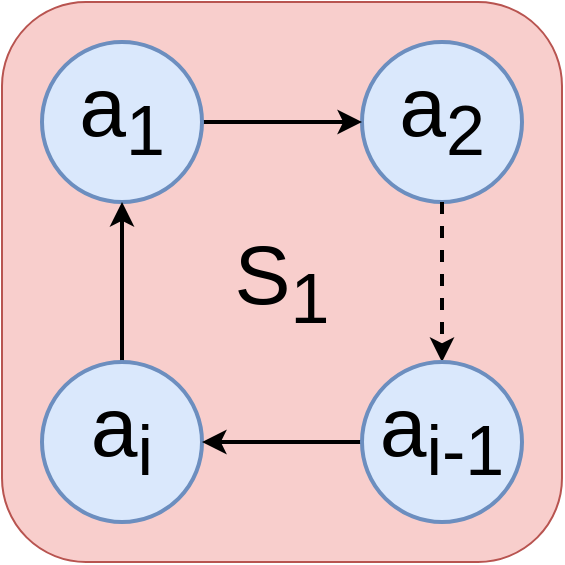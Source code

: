 <mxfile version="16.5.1" type="device"><diagram id="AQ09Z05qpxtuqYp5faEG" name="Page-1"><mxGraphModel dx="868" dy="553" grid="1" gridSize="10" guides="1" tooltips="1" connect="1" arrows="1" fold="1" page="1" pageScale="1" pageWidth="827" pageHeight="1169" math="0" shadow="0"><root><mxCell id="0"/><mxCell id="1" parent="0"/><mxCell id="iwH_INOrFY5MMmnz3C4i-20" value="S&lt;sub&gt;1&lt;/sub&gt;" style="rounded=1;whiteSpace=wrap;html=1;fontSize=42;fillColor=#f8cecc;strokeColor=#b85450;" parent="1" vertex="1"><mxGeometry x="120" y="120" width="280" height="280" as="geometry"/></mxCell><mxCell id="oCd5-6TKFUIeA6t3MjqD-12" value="a&lt;sub&gt;2&lt;/sub&gt;" style="ellipse;whiteSpace=wrap;html=1;aspect=fixed;spacingTop=-8;strokeWidth=2;fillColor=#dae8fc;strokeColor=#6c8ebf;fontSize=42;" parent="1" vertex="1"><mxGeometry x="300" y="140" width="80" height="80" as="geometry"/></mxCell><mxCell id="oCd5-6TKFUIeA6t3MjqD-13" style="edgeStyle=orthogonalEdgeStyle;rounded=0;orthogonalLoop=1;jettySize=auto;html=1;exitX=0.5;exitY=1;exitDx=0;exitDy=0;dashed=1;strokeWidth=2;jumpSize=0;jumpStyle=none;sourcePerimeterSpacing=0;targetPerimeterSpacing=0;endArrow=classic;endFill=1;strokeColor=#000000;fillColor=#f5f5f5;fontSize=42;entryX=0.5;entryY=0;entryDx=0;entryDy=0;" parent="1" source="oCd5-6TKFUIeA6t3MjqD-12" target="iwH_INOrFY5MMmnz3C4i-18" edge="1"><mxGeometry relative="1" as="geometry"><mxPoint x="340.0" y="380" as="sourcePoint"/><mxPoint x="340" y="340" as="targetPoint"/></mxGeometry></mxCell><mxCell id="oCd5-6TKFUIeA6t3MjqD-28" style="edgeStyle=orthogonalEdgeStyle;rounded=0;jumpStyle=none;jumpSize=0;orthogonalLoop=1;jettySize=auto;html=1;exitX=1;exitY=0.5;exitDx=0;exitDy=0;entryX=0;entryY=0.5;entryDx=0;entryDy=0;endArrow=classic;endFill=1;sourcePerimeterSpacing=0;targetPerimeterSpacing=0;strokeColor=#000000;strokeWidth=2;fontSize=42;" parent="1" source="oCd5-6TKFUIeA6t3MjqD-21" target="oCd5-6TKFUIeA6t3MjqD-12" edge="1"><mxGeometry relative="1" as="geometry"/></mxCell><mxCell id="oCd5-6TKFUIeA6t3MjqD-21" value="a&lt;sub&gt;1&lt;/sub&gt;" style="ellipse;whiteSpace=wrap;html=1;aspect=fixed;spacingTop=-8;strokeWidth=2;fillColor=#dae8fc;strokeColor=#6c8ebf;fontSize=42;" parent="1" vertex="1"><mxGeometry x="140" y="140" width="80" height="80" as="geometry"/></mxCell><mxCell id="iwH_INOrFY5MMmnz3C4i-1" style="edgeStyle=orthogonalEdgeStyle;rounded=0;orthogonalLoop=1;jettySize=auto;html=1;exitX=0.5;exitY=0;exitDx=0;exitDy=0;entryX=0.5;entryY=1;entryDx=0;entryDy=0;strokeWidth=2;fontSize=42;" parent="1" source="oCd5-6TKFUIeA6t3MjqD-23" target="oCd5-6TKFUIeA6t3MjqD-21" edge="1"><mxGeometry relative="1" as="geometry"/></mxCell><mxCell id="oCd5-6TKFUIeA6t3MjqD-23" value="a&lt;sub&gt;i&lt;/sub&gt;" style="ellipse;whiteSpace=wrap;html=1;aspect=fixed;spacingTop=-8;strokeWidth=2;fillColor=#dae8fc;strokeColor=#6c8ebf;fontSize=42;" parent="1" vertex="1"><mxGeometry x="140" y="300" width="80" height="80" as="geometry"/></mxCell><mxCell id="iwH_INOrFY5MMmnz3C4i-19" style="edgeStyle=orthogonalEdgeStyle;rounded=0;orthogonalLoop=1;jettySize=auto;html=1;exitX=0;exitY=0.5;exitDx=0;exitDy=0;entryX=1;entryY=0.5;entryDx=0;entryDy=0;fontSize=42;endArrow=classic;endFill=1;strokeWidth=2;" parent="1" source="iwH_INOrFY5MMmnz3C4i-18" target="oCd5-6TKFUIeA6t3MjqD-23" edge="1"><mxGeometry relative="1" as="geometry"/></mxCell><mxCell id="iwH_INOrFY5MMmnz3C4i-18" value="a&lt;sub&gt;i-1&lt;/sub&gt;" style="ellipse;whiteSpace=wrap;html=1;aspect=fixed;spacingTop=-8;strokeWidth=2;fillColor=#dae8fc;strokeColor=#6c8ebf;fontSize=42;" parent="1" vertex="1"><mxGeometry x="300" y="300" width="80" height="80" as="geometry"/></mxCell></root></mxGraphModel></diagram></mxfile>